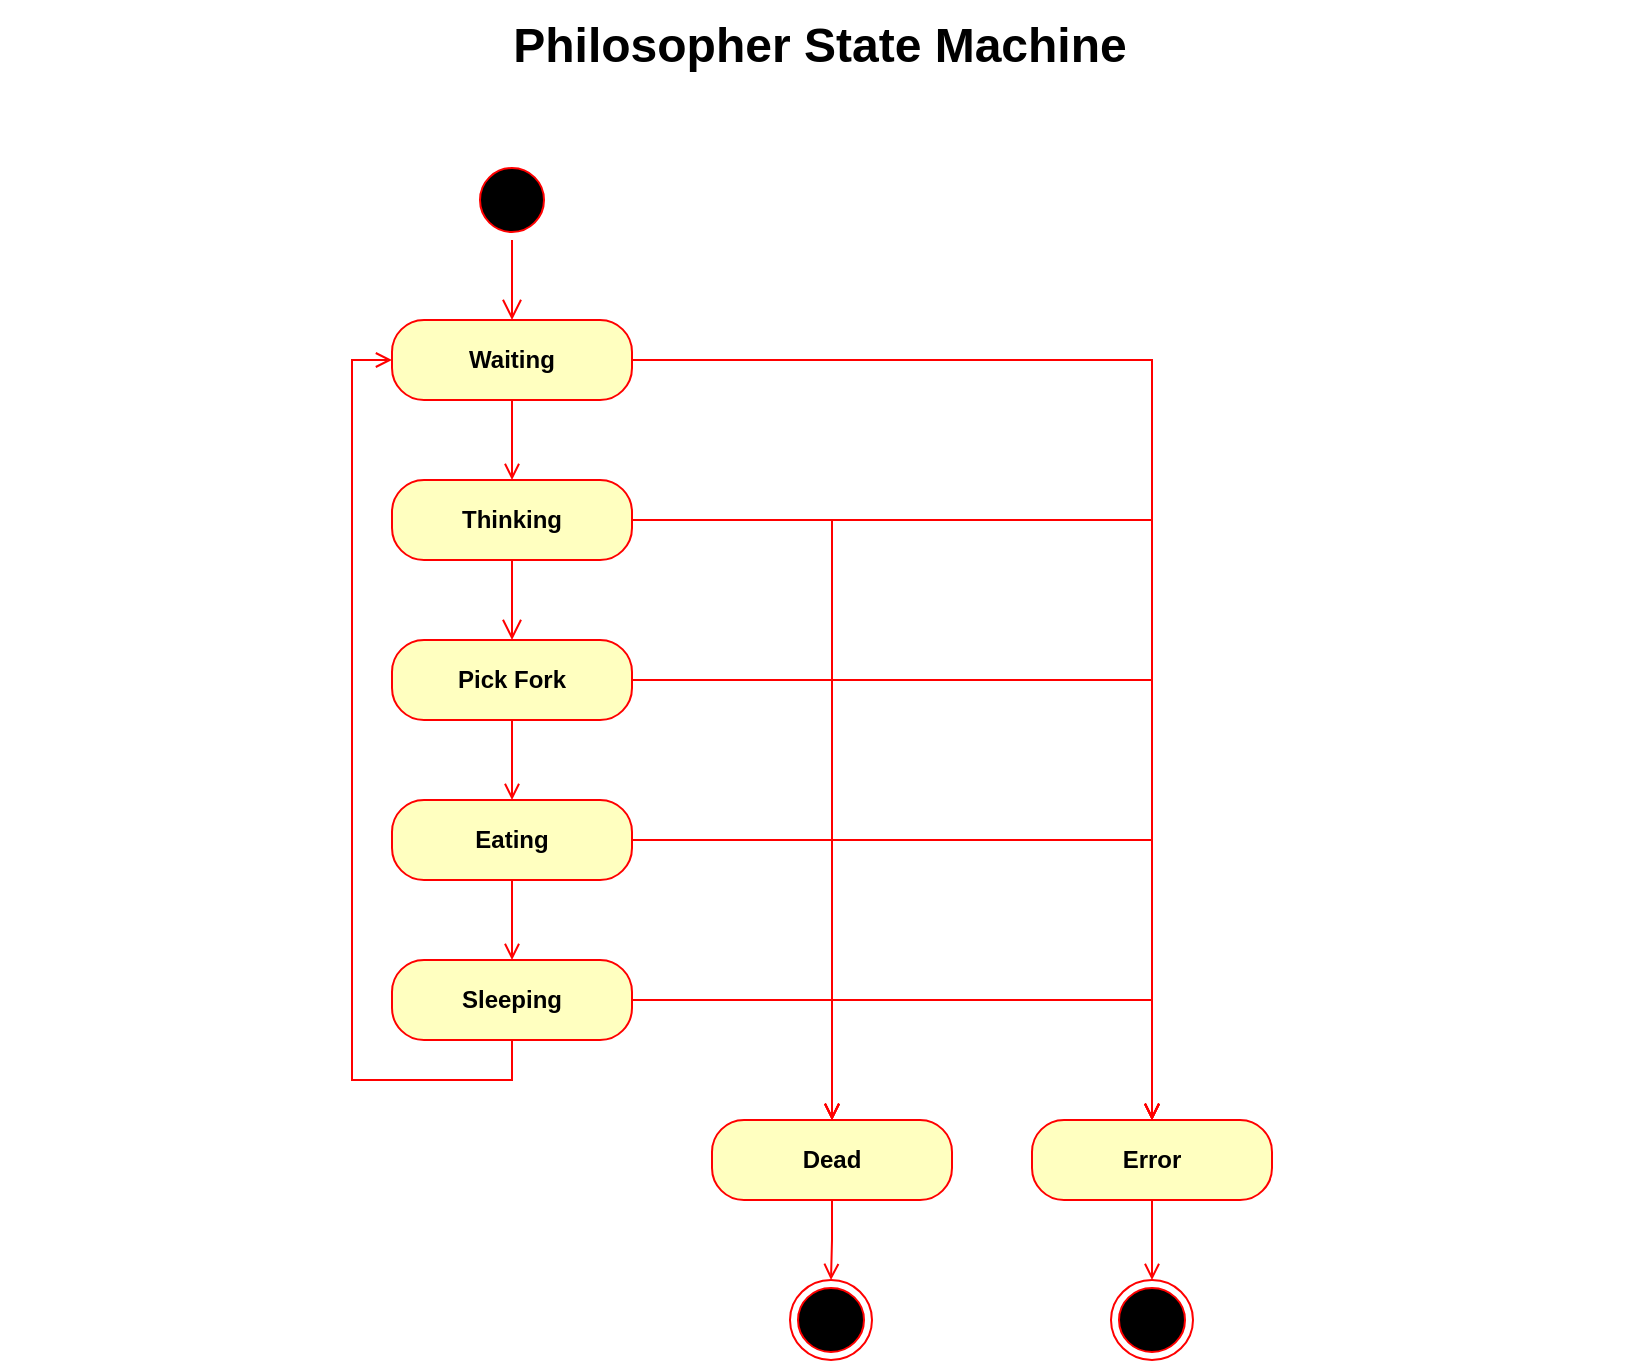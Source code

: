 <mxfile version="20.3.0" type="device"><diagram id="GTeSUCBgG30Ih7pDUEpW" name="Page-1"><mxGraphModel dx="1292" dy="788" grid="1" gridSize="10" guides="1" tooltips="1" connect="1" arrows="1" fold="1" page="1" pageScale="1" pageWidth="827" pageHeight="1169" math="0" shadow="0"><root><mxCell id="0"/><mxCell id="1" parent="0"/><mxCell id="1ZviX5j1B8MpFeCAxfLc-17" style="edgeStyle=orthogonalEdgeStyle;rounded=0;orthogonalLoop=1;jettySize=auto;html=1;entryX=0.5;entryY=0;entryDx=0;entryDy=0;strokeColor=#FF0000;endArrow=open;endFill=0;" edge="1" parent="1" source="1ZviX5j1B8MpFeCAxfLc-1" target="1ZviX5j1B8MpFeCAxfLc-14"><mxGeometry relative="1" as="geometry"/></mxCell><mxCell id="1ZviX5j1B8MpFeCAxfLc-22" style="edgeStyle=orthogonalEdgeStyle;rounded=0;orthogonalLoop=1;jettySize=auto;html=1;entryX=0.5;entryY=0;entryDx=0;entryDy=0;strokeColor=#FF0000;endArrow=open;endFill=0;" edge="1" parent="1" source="1ZviX5j1B8MpFeCAxfLc-1" target="1ZviX5j1B8MpFeCAxfLc-15"><mxGeometry relative="1" as="geometry"/></mxCell><mxCell id="1ZviX5j1B8MpFeCAxfLc-1" value="Thinking" style="rounded=1;whiteSpace=wrap;html=1;arcSize=40;fontColor=#000000;fillColor=#ffffc0;strokeColor=#ff0000;fontStyle=1" vertex="1" parent="1"><mxGeometry x="200" y="240" width="120" height="40" as="geometry"/></mxCell><mxCell id="1ZviX5j1B8MpFeCAxfLc-2" value="" style="edgeStyle=orthogonalEdgeStyle;html=1;verticalAlign=bottom;endArrow=open;endSize=8;strokeColor=#ff0000;rounded=0;entryX=0.5;entryY=0;entryDx=0;entryDy=0;" edge="1" source="1ZviX5j1B8MpFeCAxfLc-1" parent="1" target="1ZviX5j1B8MpFeCAxfLc-3"><mxGeometry relative="1" as="geometry"><mxPoint x="260" y="340" as="targetPoint"/></mxGeometry></mxCell><mxCell id="1ZviX5j1B8MpFeCAxfLc-7" style="edgeStyle=orthogonalEdgeStyle;rounded=0;orthogonalLoop=1;jettySize=auto;html=1;entryX=0.5;entryY=0;entryDx=0;entryDy=0;strokeColor=#FF0000;endArrow=open;endFill=0;" edge="1" parent="1" source="1ZviX5j1B8MpFeCAxfLc-3" target="1ZviX5j1B8MpFeCAxfLc-5"><mxGeometry relative="1" as="geometry"/></mxCell><mxCell id="1ZviX5j1B8MpFeCAxfLc-19" style="edgeStyle=orthogonalEdgeStyle;rounded=0;orthogonalLoop=1;jettySize=auto;html=1;exitX=1;exitY=0.5;exitDx=0;exitDy=0;entryX=0.5;entryY=0;entryDx=0;entryDy=0;strokeColor=#FF0000;endArrow=open;endFill=0;" edge="1" parent="1" source="1ZviX5j1B8MpFeCAxfLc-3" target="1ZviX5j1B8MpFeCAxfLc-14"><mxGeometry relative="1" as="geometry"/></mxCell><mxCell id="1ZviX5j1B8MpFeCAxfLc-23" style="edgeStyle=orthogonalEdgeStyle;rounded=0;orthogonalLoop=1;jettySize=auto;html=1;entryX=0.5;entryY=0;entryDx=0;entryDy=0;strokeColor=#FF0000;endArrow=open;endFill=0;" edge="1" parent="1" source="1ZviX5j1B8MpFeCAxfLc-3" target="1ZviX5j1B8MpFeCAxfLc-15"><mxGeometry relative="1" as="geometry"/></mxCell><mxCell id="1ZviX5j1B8MpFeCAxfLc-3" value="Pick Fork" style="rounded=1;whiteSpace=wrap;html=1;arcSize=40;fontColor=#000000;fillColor=#ffffc0;strokeColor=#ff0000;fontStyle=1" vertex="1" parent="1"><mxGeometry x="200" y="320" width="120" height="40" as="geometry"/></mxCell><mxCell id="1ZviX5j1B8MpFeCAxfLc-9" style="edgeStyle=orthogonalEdgeStyle;rounded=0;orthogonalLoop=1;jettySize=auto;html=1;entryX=0.5;entryY=0;entryDx=0;entryDy=0;strokeColor=#FF0000;endArrow=open;endFill=0;" edge="1" parent="1" source="1ZviX5j1B8MpFeCAxfLc-5" target="1ZviX5j1B8MpFeCAxfLc-8"><mxGeometry relative="1" as="geometry"/></mxCell><mxCell id="1ZviX5j1B8MpFeCAxfLc-20" style="edgeStyle=orthogonalEdgeStyle;rounded=0;orthogonalLoop=1;jettySize=auto;html=1;entryX=0.5;entryY=0;entryDx=0;entryDy=0;strokeColor=#FF0000;endArrow=open;endFill=0;" edge="1" parent="1" source="1ZviX5j1B8MpFeCAxfLc-5" target="1ZviX5j1B8MpFeCAxfLc-14"><mxGeometry relative="1" as="geometry"/></mxCell><mxCell id="1ZviX5j1B8MpFeCAxfLc-24" style="edgeStyle=orthogonalEdgeStyle;rounded=0;orthogonalLoop=1;jettySize=auto;html=1;entryX=0.5;entryY=0;entryDx=0;entryDy=0;strokeColor=#FF0000;endArrow=open;endFill=0;" edge="1" parent="1" source="1ZviX5j1B8MpFeCAxfLc-5" target="1ZviX5j1B8MpFeCAxfLc-15"><mxGeometry relative="1" as="geometry"/></mxCell><mxCell id="1ZviX5j1B8MpFeCAxfLc-5" value="Eating" style="rounded=1;whiteSpace=wrap;html=1;arcSize=40;fontColor=#000000;fillColor=#ffffc0;strokeColor=#ff0000;fontStyle=1" vertex="1" parent="1"><mxGeometry x="200" y="400" width="120" height="40" as="geometry"/></mxCell><mxCell id="1ZviX5j1B8MpFeCAxfLc-13" style="edgeStyle=orthogonalEdgeStyle;rounded=0;orthogonalLoop=1;jettySize=auto;html=1;entryX=0;entryY=0.5;entryDx=0;entryDy=0;strokeColor=#FF0000;endArrow=open;endFill=0;" edge="1" parent="1" source="1ZviX5j1B8MpFeCAxfLc-8" target="1ZviX5j1B8MpFeCAxfLc-11"><mxGeometry relative="1" as="geometry"><Array as="points"><mxPoint x="260" y="540"/><mxPoint x="180" y="540"/><mxPoint x="180" y="180"/></Array></mxGeometry></mxCell><mxCell id="1ZviX5j1B8MpFeCAxfLc-21" style="edgeStyle=orthogonalEdgeStyle;rounded=0;orthogonalLoop=1;jettySize=auto;html=1;entryX=0.5;entryY=0;entryDx=0;entryDy=0;strokeColor=#FF0000;endArrow=open;endFill=0;" edge="1" parent="1" source="1ZviX5j1B8MpFeCAxfLc-8" target="1ZviX5j1B8MpFeCAxfLc-14"><mxGeometry relative="1" as="geometry"/></mxCell><mxCell id="1ZviX5j1B8MpFeCAxfLc-25" style="edgeStyle=orthogonalEdgeStyle;rounded=0;orthogonalLoop=1;jettySize=auto;html=1;entryX=0.5;entryY=0;entryDx=0;entryDy=0;strokeColor=#FF0000;endArrow=open;endFill=0;" edge="1" parent="1" source="1ZviX5j1B8MpFeCAxfLc-8" target="1ZviX5j1B8MpFeCAxfLc-15"><mxGeometry relative="1" as="geometry"/></mxCell><mxCell id="1ZviX5j1B8MpFeCAxfLc-8" value="Sleeping" style="rounded=1;whiteSpace=wrap;html=1;arcSize=40;fontColor=#000000;fillColor=#ffffc0;strokeColor=#ff0000;fontStyle=1" vertex="1" parent="1"><mxGeometry x="200" y="480" width="120" height="40" as="geometry"/></mxCell><mxCell id="1ZviX5j1B8MpFeCAxfLc-12" style="edgeStyle=orthogonalEdgeStyle;rounded=0;orthogonalLoop=1;jettySize=auto;html=1;entryX=0.5;entryY=0;entryDx=0;entryDy=0;strokeColor=#FF0000;endArrow=open;endFill=0;" edge="1" parent="1" source="1ZviX5j1B8MpFeCAxfLc-11" target="1ZviX5j1B8MpFeCAxfLc-1"><mxGeometry relative="1" as="geometry"/></mxCell><mxCell id="1ZviX5j1B8MpFeCAxfLc-18" style="edgeStyle=orthogonalEdgeStyle;rounded=0;orthogonalLoop=1;jettySize=auto;html=1;entryX=0.5;entryY=0;entryDx=0;entryDy=0;strokeColor=#FF0000;endArrow=open;endFill=0;" edge="1" parent="1" source="1ZviX5j1B8MpFeCAxfLc-11" target="1ZviX5j1B8MpFeCAxfLc-15"><mxGeometry relative="1" as="geometry"/></mxCell><mxCell id="1ZviX5j1B8MpFeCAxfLc-11" value="Waiting" style="rounded=1;whiteSpace=wrap;html=1;arcSize=40;fontColor=#000000;fillColor=#ffffc0;strokeColor=#ff0000;fontStyle=1" vertex="1" parent="1"><mxGeometry x="200" y="160" width="120" height="40" as="geometry"/></mxCell><mxCell id="1ZviX5j1B8MpFeCAxfLc-27" style="edgeStyle=orthogonalEdgeStyle;rounded=0;orthogonalLoop=1;jettySize=auto;html=1;entryX=0.5;entryY=0;entryDx=0;entryDy=0;strokeColor=#FF0000;endArrow=open;endFill=0;" edge="1" parent="1" source="1ZviX5j1B8MpFeCAxfLc-14" target="1ZviX5j1B8MpFeCAxfLc-26"><mxGeometry relative="1" as="geometry"/></mxCell><mxCell id="1ZviX5j1B8MpFeCAxfLc-14" value="Dead" style="rounded=1;whiteSpace=wrap;html=1;arcSize=40;fontColor=#000000;fillColor=#ffffc0;strokeColor=#ff0000;fontStyle=1" vertex="1" parent="1"><mxGeometry x="360" y="560" width="120" height="40" as="geometry"/></mxCell><mxCell id="1ZviX5j1B8MpFeCAxfLc-29" style="edgeStyle=orthogonalEdgeStyle;rounded=0;orthogonalLoop=1;jettySize=auto;html=1;entryX=0.5;entryY=0;entryDx=0;entryDy=0;strokeColor=#FF0000;endArrow=open;endFill=0;" edge="1" parent="1" source="1ZviX5j1B8MpFeCAxfLc-15" target="1ZviX5j1B8MpFeCAxfLc-28"><mxGeometry relative="1" as="geometry"/></mxCell><mxCell id="1ZviX5j1B8MpFeCAxfLc-15" value="Error" style="rounded=1;whiteSpace=wrap;html=1;arcSize=40;fontColor=#000000;fillColor=#ffffc0;strokeColor=#ff0000;fontStyle=1" vertex="1" parent="1"><mxGeometry x="520" y="560" width="120" height="40" as="geometry"/></mxCell><mxCell id="1ZviX5j1B8MpFeCAxfLc-26" value="" style="ellipse;html=1;shape=endState;fillColor=#000000;strokeColor=#ff0000;" vertex="1" parent="1"><mxGeometry x="399" y="640" width="41" height="40" as="geometry"/></mxCell><mxCell id="1ZviX5j1B8MpFeCAxfLc-28" value="" style="ellipse;html=1;shape=endState;fillColor=#000000;strokeColor=#ff0000;" vertex="1" parent="1"><mxGeometry x="559.5" y="640" width="41" height="40" as="geometry"/></mxCell><mxCell id="1ZviX5j1B8MpFeCAxfLc-30" value="" style="ellipse;html=1;shape=startState;fillColor=#000000;strokeColor=#ff0000;" vertex="1" parent="1"><mxGeometry x="240" y="80" width="40" height="40" as="geometry"/></mxCell><mxCell id="1ZviX5j1B8MpFeCAxfLc-31" value="" style="edgeStyle=orthogonalEdgeStyle;html=1;verticalAlign=bottom;endArrow=open;endSize=8;strokeColor=#ff0000;rounded=0;entryX=0.5;entryY=0;entryDx=0;entryDy=0;" edge="1" source="1ZviX5j1B8MpFeCAxfLc-30" parent="1" target="1ZviX5j1B8MpFeCAxfLc-11"><mxGeometry relative="1" as="geometry"><mxPoint x="255" y="130" as="targetPoint"/></mxGeometry></mxCell><mxCell id="1ZviX5j1B8MpFeCAxfLc-32" value="Philosopher State Machine" style="text;align=center;fontStyle=1;verticalAlign=middle;spacingLeft=3;spacingRight=3;strokeColor=none;rotatable=0;points=[[0,0.5],[1,0.5]];portConstraint=eastwest;fontSize=24;" vertex="1" parent="1"><mxGeometry x="4" width="820" height="40" as="geometry"/></mxCell></root></mxGraphModel></diagram></mxfile>